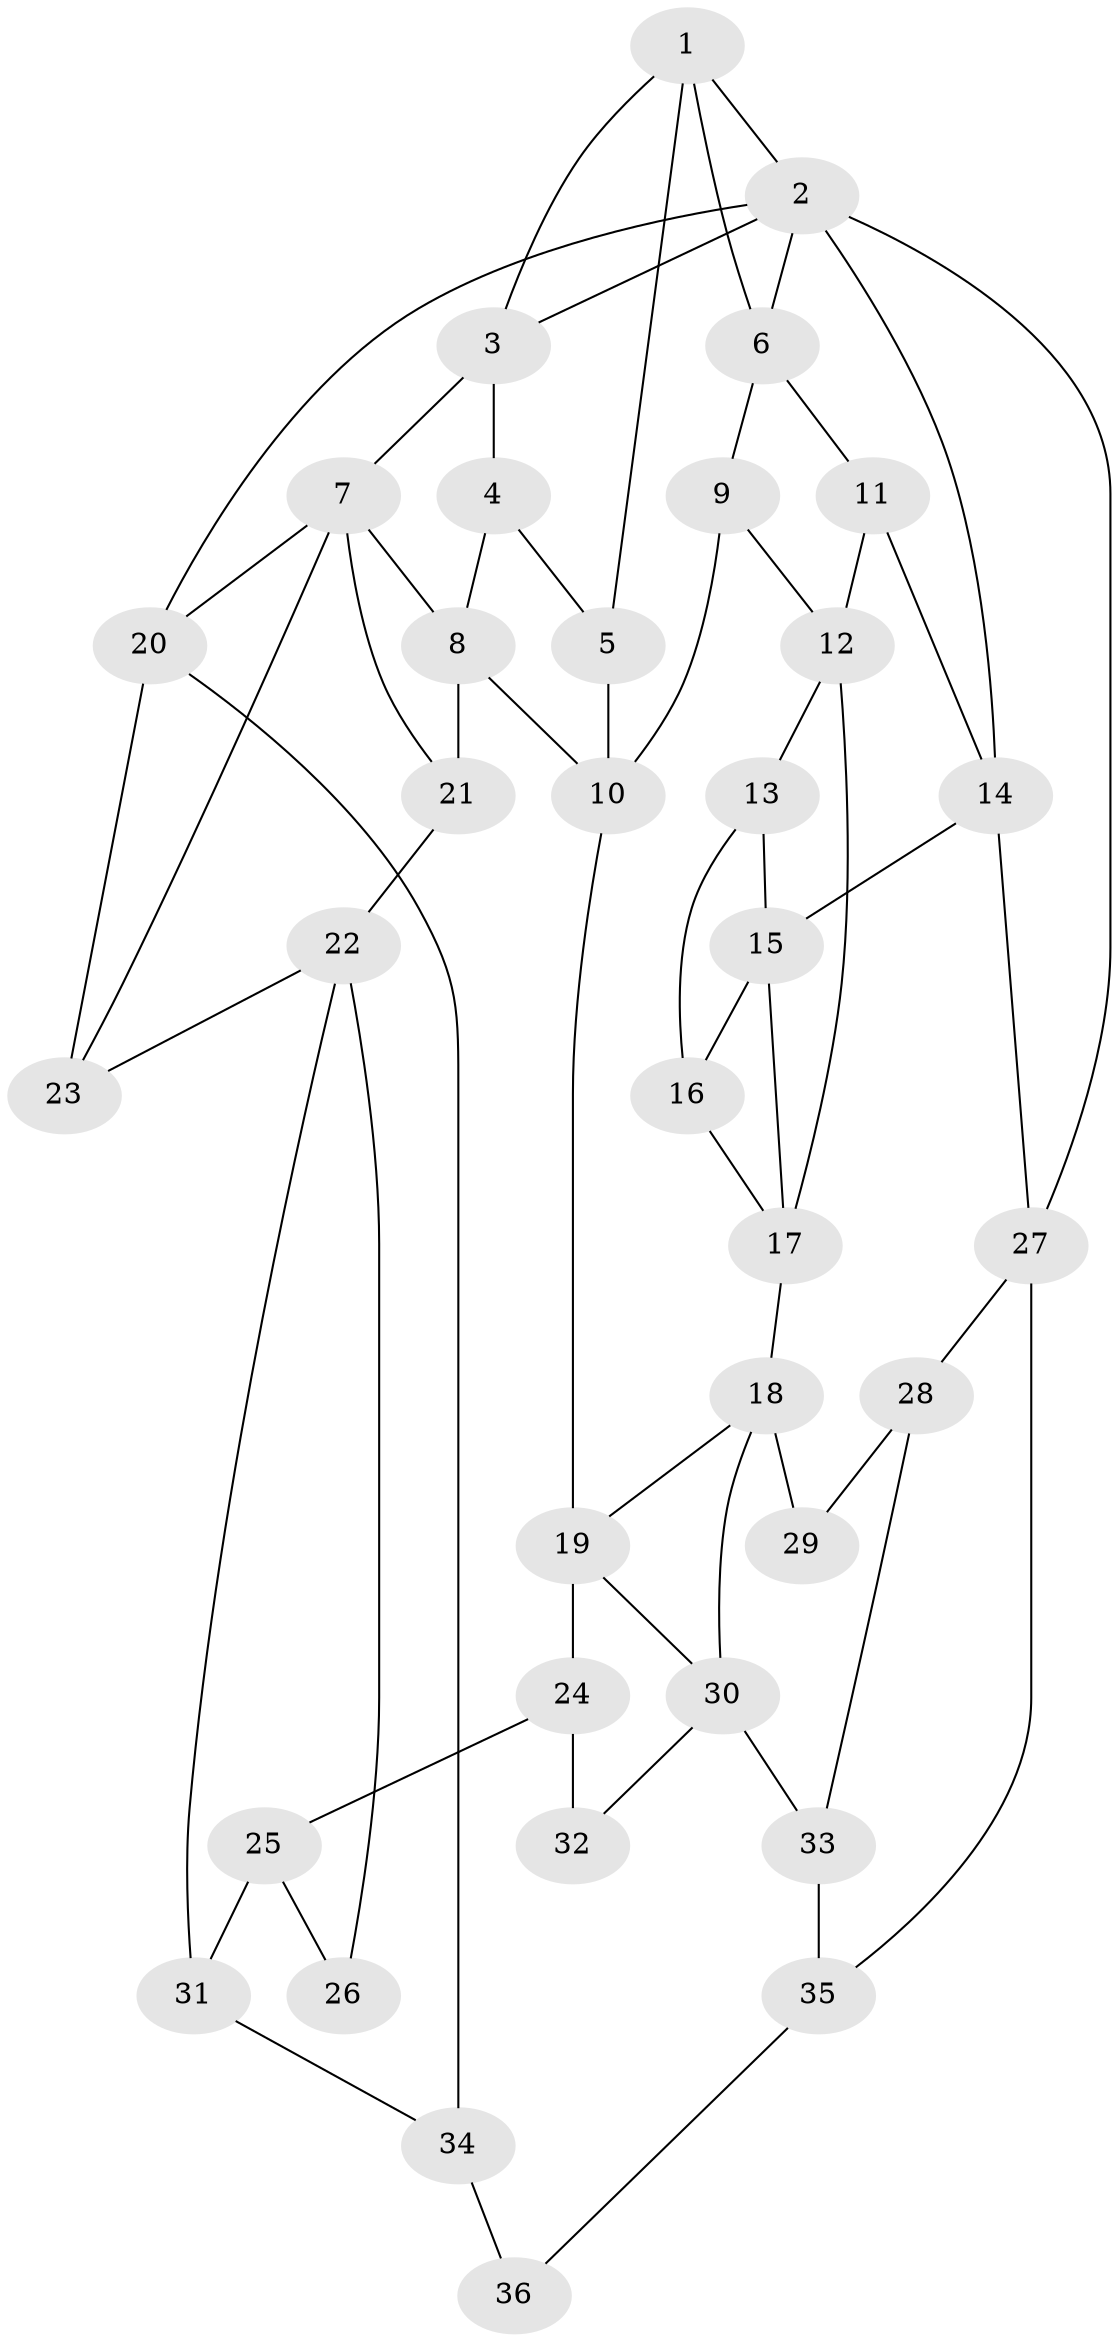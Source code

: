 // original degree distribution, {3: 0.043478260869565216, 5: 0.5652173913043478, 4: 0.1826086956521739, 6: 0.20869565217391303}
// Generated by graph-tools (version 1.1) at 2025/54/03/04/25 22:54:15]
// undirected, 36 vertices, 62 edges
graph export_dot {
  node [color=gray90,style=filled];
  1;
  2;
  3;
  4;
  5;
  6;
  7;
  8;
  9;
  10;
  11;
  12;
  13;
  14;
  15;
  16;
  17;
  18;
  19;
  20;
  21;
  22;
  23;
  24;
  25;
  26;
  27;
  28;
  29;
  30;
  31;
  32;
  33;
  34;
  35;
  36;
  1 -- 2 [weight=1.0];
  1 -- 3 [weight=1.0];
  1 -- 5 [weight=1.0];
  1 -- 6 [weight=2.0];
  2 -- 3 [weight=1.0];
  2 -- 6 [weight=1.0];
  2 -- 14 [weight=1.0];
  2 -- 20 [weight=3.0];
  2 -- 27 [weight=1.0];
  3 -- 4 [weight=1.0];
  3 -- 7 [weight=2.0];
  4 -- 5 [weight=2.0];
  4 -- 8 [weight=2.0];
  5 -- 10 [weight=1.0];
  6 -- 9 [weight=1.0];
  6 -- 11 [weight=2.0];
  7 -- 8 [weight=1.0];
  7 -- 20 [weight=1.0];
  7 -- 21 [weight=1.0];
  7 -- 23 [weight=1.0];
  8 -- 10 [weight=1.0];
  8 -- 21 [weight=1.0];
  9 -- 10 [weight=1.0];
  9 -- 12 [weight=1.0];
  10 -- 19 [weight=2.0];
  11 -- 12 [weight=1.0];
  11 -- 14 [weight=1.0];
  12 -- 13 [weight=1.0];
  12 -- 17 [weight=2.0];
  13 -- 15 [weight=1.0];
  13 -- 16 [weight=2.0];
  14 -- 15 [weight=2.0];
  14 -- 27 [weight=1.0];
  15 -- 16 [weight=1.0];
  15 -- 17 [weight=1.0];
  16 -- 17 [weight=1.0];
  17 -- 18 [weight=2.0];
  18 -- 19 [weight=1.0];
  18 -- 29 [weight=2.0];
  18 -- 30 [weight=1.0];
  19 -- 24 [weight=2.0];
  19 -- 30 [weight=1.0];
  20 -- 23 [weight=1.0];
  20 -- 34 [weight=2.0];
  21 -- 22 [weight=2.0];
  22 -- 23 [weight=1.0];
  22 -- 26 [weight=1.0];
  22 -- 31 [weight=1.0];
  24 -- 25 [weight=2.0];
  24 -- 32 [weight=2.0];
  25 -- 26 [weight=2.0];
  25 -- 31 [weight=2.0];
  27 -- 28 [weight=1.0];
  27 -- 35 [weight=2.0];
  28 -- 29 [weight=1.0];
  28 -- 33 [weight=2.0];
  30 -- 32 [weight=1.0];
  30 -- 33 [weight=2.0];
  31 -- 34 [weight=2.0];
  33 -- 35 [weight=2.0];
  34 -- 36 [weight=2.0];
  35 -- 36 [weight=2.0];
}
